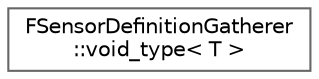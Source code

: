digraph "类继承关系图"
{
 // INTERACTIVE_SVG=YES
 // LATEX_PDF_SIZE
  bgcolor="transparent";
  edge [fontname=Helvetica,fontsize=10,labelfontname=Helvetica,labelfontsize=10];
  node [fontname=Helvetica,fontsize=10,shape=box,height=0.2,width=0.4];
  rankdir="LR";
  Node0 [id="Node000000",label="FSensorDefinitionGatherer\l::void_type\< T \>",height=0.2,width=0.4,color="grey40", fillcolor="white", style="filled",URL="$d9/d48/structFSensorDefinitionGatherer_1_1void__type.html",tooltip=" "];
}
